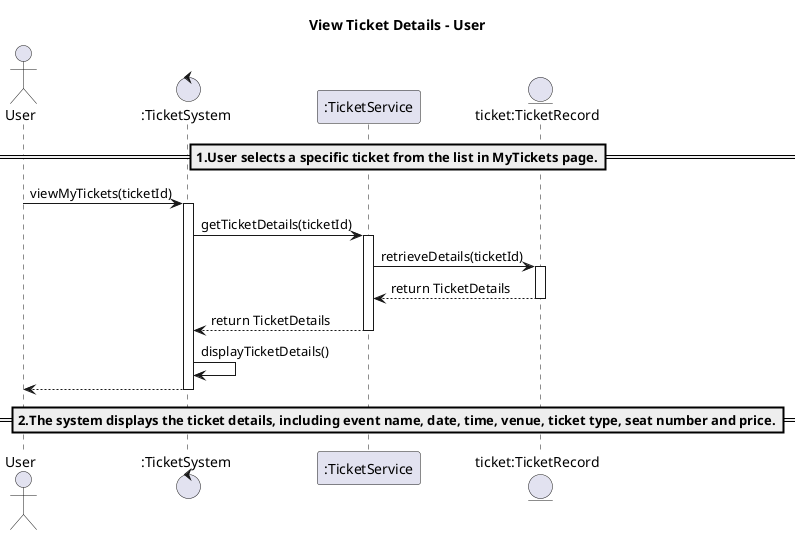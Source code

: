 @startuml
title View Ticket Details - User

actor User
control ":TicketSystem" as UD
participant ":TicketService" as TS
entity "ticket:TicketRecord" as ticket

== 1.User selects a specific ticket from the list in MyTickets page.==
User -> UD : viewMyTickets(ticketId)
activate UD
UD -> TS : getTicketDetails(ticketId)
activate TS
TS -> ticket : retrieveDetails(ticketId)
activate ticket
ticket --> TS : return TicketDetails
deactivate ticket
TS --> UD : return TicketDetails
deactivate TS
UD -> UD : displayTicketDetails()
UD --> User :
deactivate UD
==2.The system displays the ticket details, including event name, date, time, venue, ticket type, seat number and price.==
@enduml
